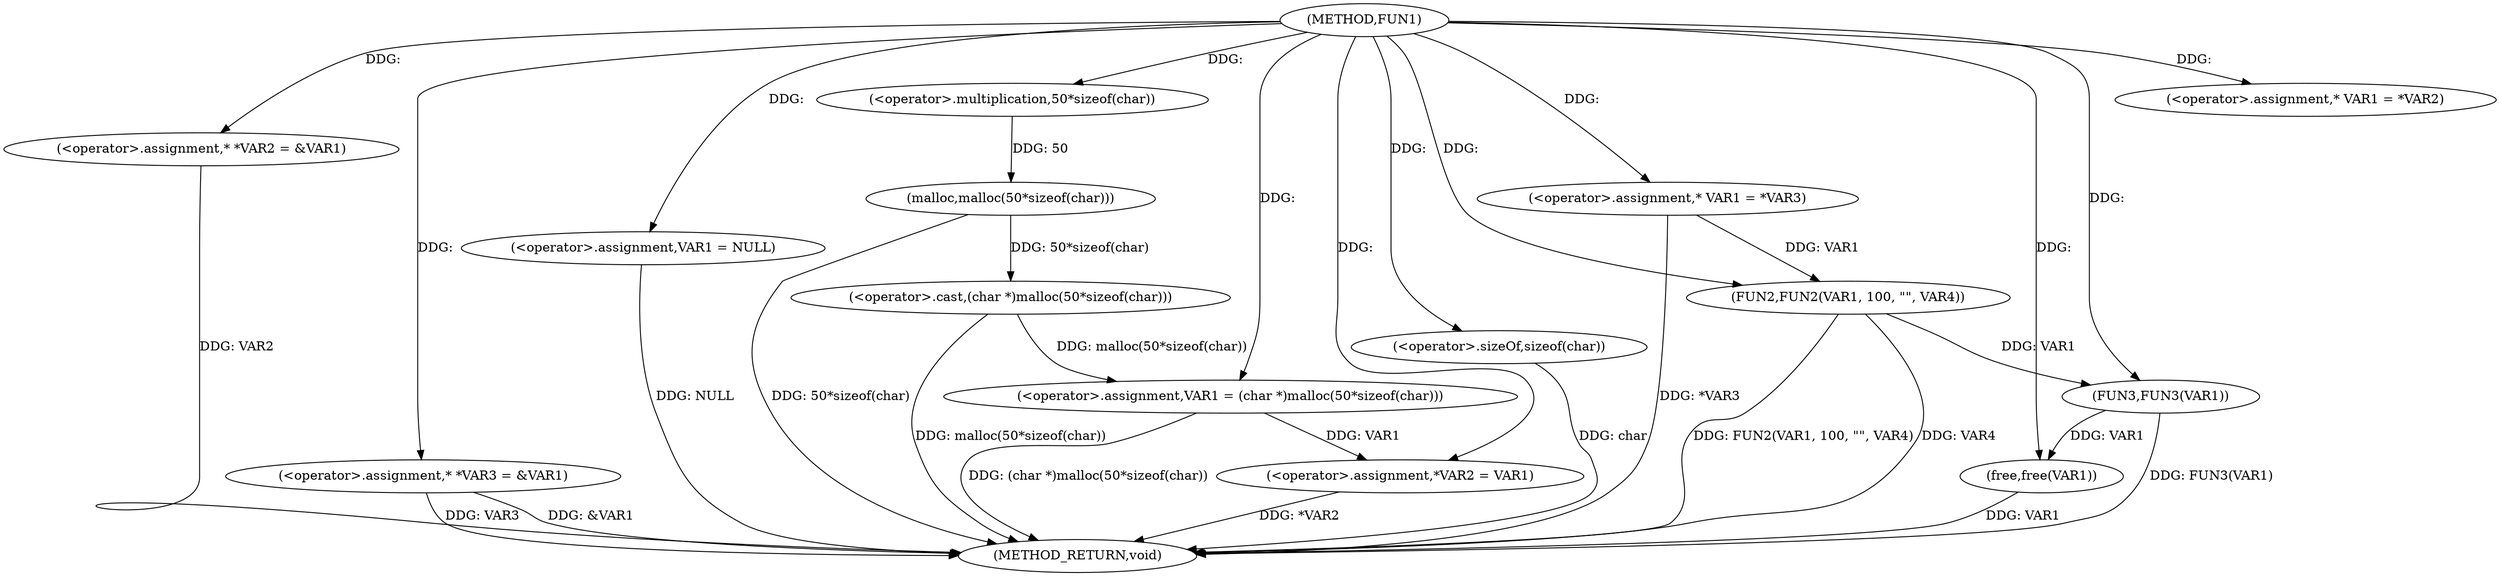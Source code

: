 digraph FUN1 {  
"1000100" [label = "(METHOD,FUN1)" ]
"1000152" [label = "(METHOD_RETURN,void)" ]
"1000104" [label = "(<operator>.assignment,* *VAR2 = &VAR1)" ]
"1000109" [label = "(<operator>.assignment,* *VAR3 = &VAR1)" ]
"1000113" [label = "(<operator>.assignment,VAR1 = NULL)" ]
"1000118" [label = "(<operator>.assignment,* VAR1 = *VAR2)" ]
"1000122" [label = "(<operator>.assignment,VAR1 = (char *)malloc(50*sizeof(char)))" ]
"1000124" [label = "(<operator>.cast,(char *)malloc(50*sizeof(char)))" ]
"1000126" [label = "(malloc,malloc(50*sizeof(char)))" ]
"1000127" [label = "(<operator>.multiplication,50*sizeof(char))" ]
"1000129" [label = "(<operator>.sizeOf,sizeof(char))" ]
"1000131" [label = "(<operator>.assignment,*VAR2 = VAR1)" ]
"1000137" [label = "(<operator>.assignment,* VAR1 = *VAR3)" ]
"1000143" [label = "(FUN2,FUN2(VAR1, 100, \"\", VAR4))" ]
"1000148" [label = "(FUN3,FUN3(VAR1))" ]
"1000150" [label = "(free,free(VAR1))" ]
  "1000150" -> "1000152"  [ label = "DDG: VAR1"] 
  "1000104" -> "1000152"  [ label = "DDG: VAR2"] 
  "1000113" -> "1000152"  [ label = "DDG: NULL"] 
  "1000148" -> "1000152"  [ label = "DDG: FUN3(VAR1)"] 
  "1000126" -> "1000152"  [ label = "DDG: 50*sizeof(char)"] 
  "1000129" -> "1000152"  [ label = "DDG: char"] 
  "1000124" -> "1000152"  [ label = "DDG: malloc(50*sizeof(char))"] 
  "1000131" -> "1000152"  [ label = "DDG: *VAR2"] 
  "1000137" -> "1000152"  [ label = "DDG: *VAR3"] 
  "1000109" -> "1000152"  [ label = "DDG: VAR3"] 
  "1000143" -> "1000152"  [ label = "DDG: FUN2(VAR1, 100, \"\", VAR4)"] 
  "1000143" -> "1000152"  [ label = "DDG: VAR4"] 
  "1000109" -> "1000152"  [ label = "DDG: &VAR1"] 
  "1000122" -> "1000152"  [ label = "DDG: (char *)malloc(50*sizeof(char))"] 
  "1000100" -> "1000104"  [ label = "DDG: "] 
  "1000100" -> "1000109"  [ label = "DDG: "] 
  "1000100" -> "1000113"  [ label = "DDG: "] 
  "1000100" -> "1000118"  [ label = "DDG: "] 
  "1000124" -> "1000122"  [ label = "DDG: malloc(50*sizeof(char))"] 
  "1000100" -> "1000122"  [ label = "DDG: "] 
  "1000126" -> "1000124"  [ label = "DDG: 50*sizeof(char)"] 
  "1000127" -> "1000126"  [ label = "DDG: 50"] 
  "1000100" -> "1000127"  [ label = "DDG: "] 
  "1000100" -> "1000129"  [ label = "DDG: "] 
  "1000122" -> "1000131"  [ label = "DDG: VAR1"] 
  "1000100" -> "1000131"  [ label = "DDG: "] 
  "1000100" -> "1000137"  [ label = "DDG: "] 
  "1000137" -> "1000143"  [ label = "DDG: VAR1"] 
  "1000100" -> "1000143"  [ label = "DDG: "] 
  "1000143" -> "1000148"  [ label = "DDG: VAR1"] 
  "1000100" -> "1000148"  [ label = "DDG: "] 
  "1000148" -> "1000150"  [ label = "DDG: VAR1"] 
  "1000100" -> "1000150"  [ label = "DDG: "] 
}
